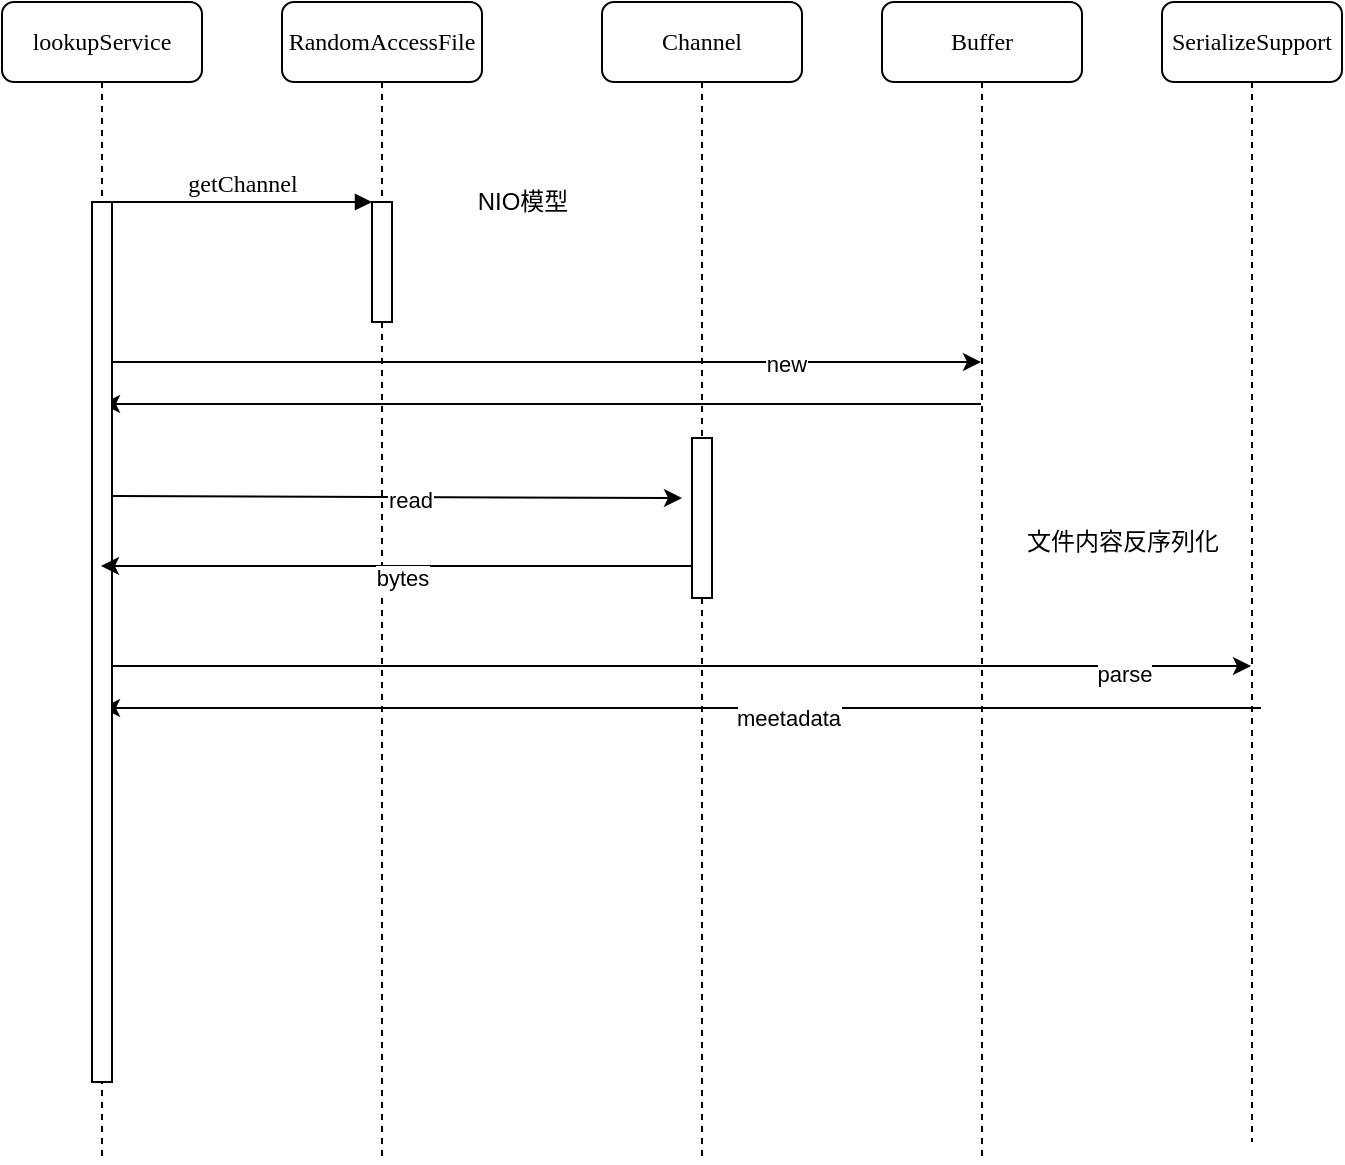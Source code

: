 <mxfile version="17.4.0" type="github">
  <diagram name="Page-1" id="13e1069c-82ec-6db2-03f1-153e76fe0fe0">
    <mxGraphModel dx="1422" dy="762" grid="1" gridSize="10" guides="1" tooltips="1" connect="1" arrows="1" fold="1" page="1" pageScale="1" pageWidth="1100" pageHeight="850" background="none" math="0" shadow="0">
      <root>
        <mxCell id="0" />
        <mxCell id="1" parent="0" />
        <mxCell id="7baba1c4bc27f4b0-2" value="RandomAccessFile" style="shape=umlLifeline;perimeter=lifelinePerimeter;whiteSpace=wrap;html=1;container=1;collapsible=0;recursiveResize=0;outlineConnect=0;rounded=1;shadow=0;comic=0;labelBackgroundColor=none;strokeWidth=1;fontFamily=Verdana;fontSize=12;align=center;" parent="1" vertex="1">
          <mxGeometry x="240" y="80" width="100" height="580" as="geometry" />
        </mxCell>
        <mxCell id="7baba1c4bc27f4b0-10" value="" style="html=1;points=[];perimeter=orthogonalPerimeter;rounded=0;shadow=0;comic=0;labelBackgroundColor=none;strokeWidth=1;fontFamily=Verdana;fontSize=12;align=center;" parent="7baba1c4bc27f4b0-2" vertex="1">
          <mxGeometry x="45" y="100" width="10" height="60" as="geometry" />
        </mxCell>
        <mxCell id="7baba1c4bc27f4b0-3" value="Channel" style="shape=umlLifeline;perimeter=lifelinePerimeter;whiteSpace=wrap;html=1;container=1;collapsible=0;recursiveResize=0;outlineConnect=0;rounded=1;shadow=0;comic=0;labelBackgroundColor=none;strokeWidth=1;fontFamily=Verdana;fontSize=12;align=center;" parent="1" vertex="1">
          <mxGeometry x="400" y="80" width="100" height="580" as="geometry" />
        </mxCell>
        <mxCell id="7baba1c4bc27f4b0-13" value="" style="html=1;points=[];perimeter=orthogonalPerimeter;rounded=0;shadow=0;comic=0;labelBackgroundColor=none;strokeWidth=1;fontFamily=Verdana;fontSize=12;align=center;" parent="7baba1c4bc27f4b0-3" vertex="1">
          <mxGeometry x="45" y="218" width="10" height="80" as="geometry" />
        </mxCell>
        <mxCell id="MS5t6gebebPM0djthqCx-22" value="" style="edgeStyle=none;rounded=0;orthogonalLoop=1;jettySize=auto;html=1;" edge="1" parent="1" target="7baba1c4bc27f4b0-8">
          <mxGeometry relative="1" as="geometry">
            <mxPoint x="589.5" y="281" as="sourcePoint" />
            <mxPoint x="455" y="281" as="targetPoint" />
          </mxGeometry>
        </mxCell>
        <mxCell id="7baba1c4bc27f4b0-4" value="Buffer" style="shape=umlLifeline;perimeter=lifelinePerimeter;whiteSpace=wrap;html=1;container=1;collapsible=0;recursiveResize=0;outlineConnect=0;rounded=1;shadow=0;comic=0;labelBackgroundColor=none;strokeWidth=1;fontFamily=Verdana;fontSize=12;align=center;" parent="1" vertex="1">
          <mxGeometry x="540" y="80" width="100" height="580" as="geometry" />
        </mxCell>
        <mxCell id="MS5t6gebebPM0djthqCx-16" value="" style="edgeStyle=none;rounded=0;orthogonalLoop=1;jettySize=auto;html=1;" edge="1" parent="1" target="7baba1c4bc27f4b0-8">
          <mxGeometry relative="1" as="geometry">
            <mxPoint x="729.5" y="433" as="sourcePoint" />
            <mxPoint x="590" y="433" as="targetPoint" />
          </mxGeometry>
        </mxCell>
        <mxCell id="MS5t6gebebPM0djthqCx-17" value="meetadata" style="edgeLabel;html=1;align=center;verticalAlign=middle;resizable=0;points=[];" vertex="1" connectable="0" parent="MS5t6gebebPM0djthqCx-16">
          <mxGeometry x="-0.184" y="5" relative="1" as="geometry">
            <mxPoint as="offset" />
          </mxGeometry>
        </mxCell>
        <mxCell id="7baba1c4bc27f4b0-5" value="SerializeSupport" style="shape=umlLifeline;perimeter=lifelinePerimeter;whiteSpace=wrap;html=1;container=1;collapsible=0;recursiveResize=0;outlineConnect=0;rounded=1;shadow=0;comic=0;labelBackgroundColor=none;strokeWidth=1;fontFamily=Verdana;fontSize=12;align=center;" parent="1" vertex="1">
          <mxGeometry x="680" y="80" width="90" height="570" as="geometry" />
        </mxCell>
        <mxCell id="7baba1c4bc27f4b0-8" value="lookupService" style="shape=umlLifeline;perimeter=lifelinePerimeter;whiteSpace=wrap;html=1;container=1;collapsible=0;recursiveResize=0;outlineConnect=0;rounded=1;shadow=0;comic=0;labelBackgroundColor=none;strokeWidth=1;fontFamily=Verdana;fontSize=12;align=center;" parent="1" vertex="1">
          <mxGeometry x="100" y="80" width="100" height="580" as="geometry" />
        </mxCell>
        <mxCell id="7baba1c4bc27f4b0-9" value="" style="html=1;points=[];perimeter=orthogonalPerimeter;rounded=0;shadow=0;comic=0;labelBackgroundColor=none;strokeWidth=1;fontFamily=Verdana;fontSize=12;align=center;" parent="7baba1c4bc27f4b0-8" vertex="1">
          <mxGeometry x="45" y="100" width="10" height="440" as="geometry" />
        </mxCell>
        <mxCell id="7baba1c4bc27f4b0-11" value="getChannel" style="html=1;verticalAlign=bottom;endArrow=block;entryX=0;entryY=0;labelBackgroundColor=none;fontFamily=Verdana;fontSize=12;edgeStyle=elbowEdgeStyle;elbow=vertical;" parent="1" source="7baba1c4bc27f4b0-9" target="7baba1c4bc27f4b0-10" edge="1">
          <mxGeometry relative="1" as="geometry">
            <mxPoint x="220" y="190" as="sourcePoint" />
          </mxGeometry>
        </mxCell>
        <mxCell id="MS5t6gebebPM0djthqCx-8" value="" style="edgeStyle=none;rounded=0;orthogonalLoop=1;jettySize=auto;html=1;" edge="1" parent="1">
          <mxGeometry relative="1" as="geometry">
            <mxPoint x="155" y="327" as="sourcePoint" />
            <mxPoint x="440" y="328" as="targetPoint" />
          </mxGeometry>
        </mxCell>
        <mxCell id="MS5t6gebebPM0djthqCx-9" value="read" style="edgeLabel;html=1;align=center;verticalAlign=middle;resizable=0;points=[];" vertex="1" connectable="0" parent="MS5t6gebebPM0djthqCx-8">
          <mxGeometry x="0.399" y="2" relative="1" as="geometry">
            <mxPoint x="-51" y="3" as="offset" />
          </mxGeometry>
        </mxCell>
        <mxCell id="MS5t6gebebPM0djthqCx-10" value="" style="edgeStyle=none;rounded=0;orthogonalLoop=1;jettySize=auto;html=1;" edge="1" parent="1">
          <mxGeometry relative="1" as="geometry">
            <mxPoint x="445" y="362" as="sourcePoint" />
            <mxPoint x="149.5" y="362" as="targetPoint" />
          </mxGeometry>
        </mxCell>
        <mxCell id="MS5t6gebebPM0djthqCx-11" value="bytes" style="edgeLabel;html=1;align=center;verticalAlign=middle;resizable=0;points=[];" vertex="1" connectable="0" parent="MS5t6gebebPM0djthqCx-10">
          <mxGeometry x="-0.418" y="1" relative="1" as="geometry">
            <mxPoint x="-59" y="5" as="offset" />
          </mxGeometry>
        </mxCell>
        <mxCell id="MS5t6gebebPM0djthqCx-12" value="" style="edgeStyle=none;rounded=0;orthogonalLoop=1;jettySize=auto;html=1;" edge="1" parent="1">
          <mxGeometry relative="1" as="geometry">
            <mxPoint x="155" y="412" as="sourcePoint" />
            <mxPoint x="724.5" y="412" as="targetPoint" />
          </mxGeometry>
        </mxCell>
        <mxCell id="MS5t6gebebPM0djthqCx-14" value="parse" style="edgeLabel;html=1;align=center;verticalAlign=middle;resizable=0;points=[];" vertex="1" connectable="0" parent="MS5t6gebebPM0djthqCx-12">
          <mxGeometry x="0.775" y="-4" relative="1" as="geometry">
            <mxPoint as="offset" />
          </mxGeometry>
        </mxCell>
        <mxCell id="MS5t6gebebPM0djthqCx-18" value="NIO模型" style="text;html=1;resizable=0;autosize=1;align=center;verticalAlign=middle;points=[];fillColor=none;strokeColor=none;rounded=0;" vertex="1" parent="1">
          <mxGeometry x="330" y="170" width="60" height="20" as="geometry" />
        </mxCell>
        <mxCell id="MS5t6gebebPM0djthqCx-19" value="文件内容反序列化" style="text;html=1;align=center;verticalAlign=middle;resizable=0;points=[];autosize=1;strokeColor=none;fillColor=none;" vertex="1" parent="1">
          <mxGeometry x="605" y="340" width="110" height="20" as="geometry" />
        </mxCell>
        <mxCell id="MS5t6gebebPM0djthqCx-20" value="" style="edgeStyle=none;rounded=0;orthogonalLoop=1;jettySize=auto;html=1;" edge="1" parent="1">
          <mxGeometry relative="1" as="geometry">
            <mxPoint x="155" y="260" as="sourcePoint" />
            <mxPoint x="589.5" y="260" as="targetPoint" />
          </mxGeometry>
        </mxCell>
        <mxCell id="MS5t6gebebPM0djthqCx-21" value="new" style="edgeLabel;html=1;align=center;verticalAlign=middle;resizable=0;points=[];" vertex="1" connectable="0" parent="MS5t6gebebPM0djthqCx-20">
          <mxGeometry x="0.551" y="-1" relative="1" as="geometry">
            <mxPoint as="offset" />
          </mxGeometry>
        </mxCell>
      </root>
    </mxGraphModel>
  </diagram>
</mxfile>
